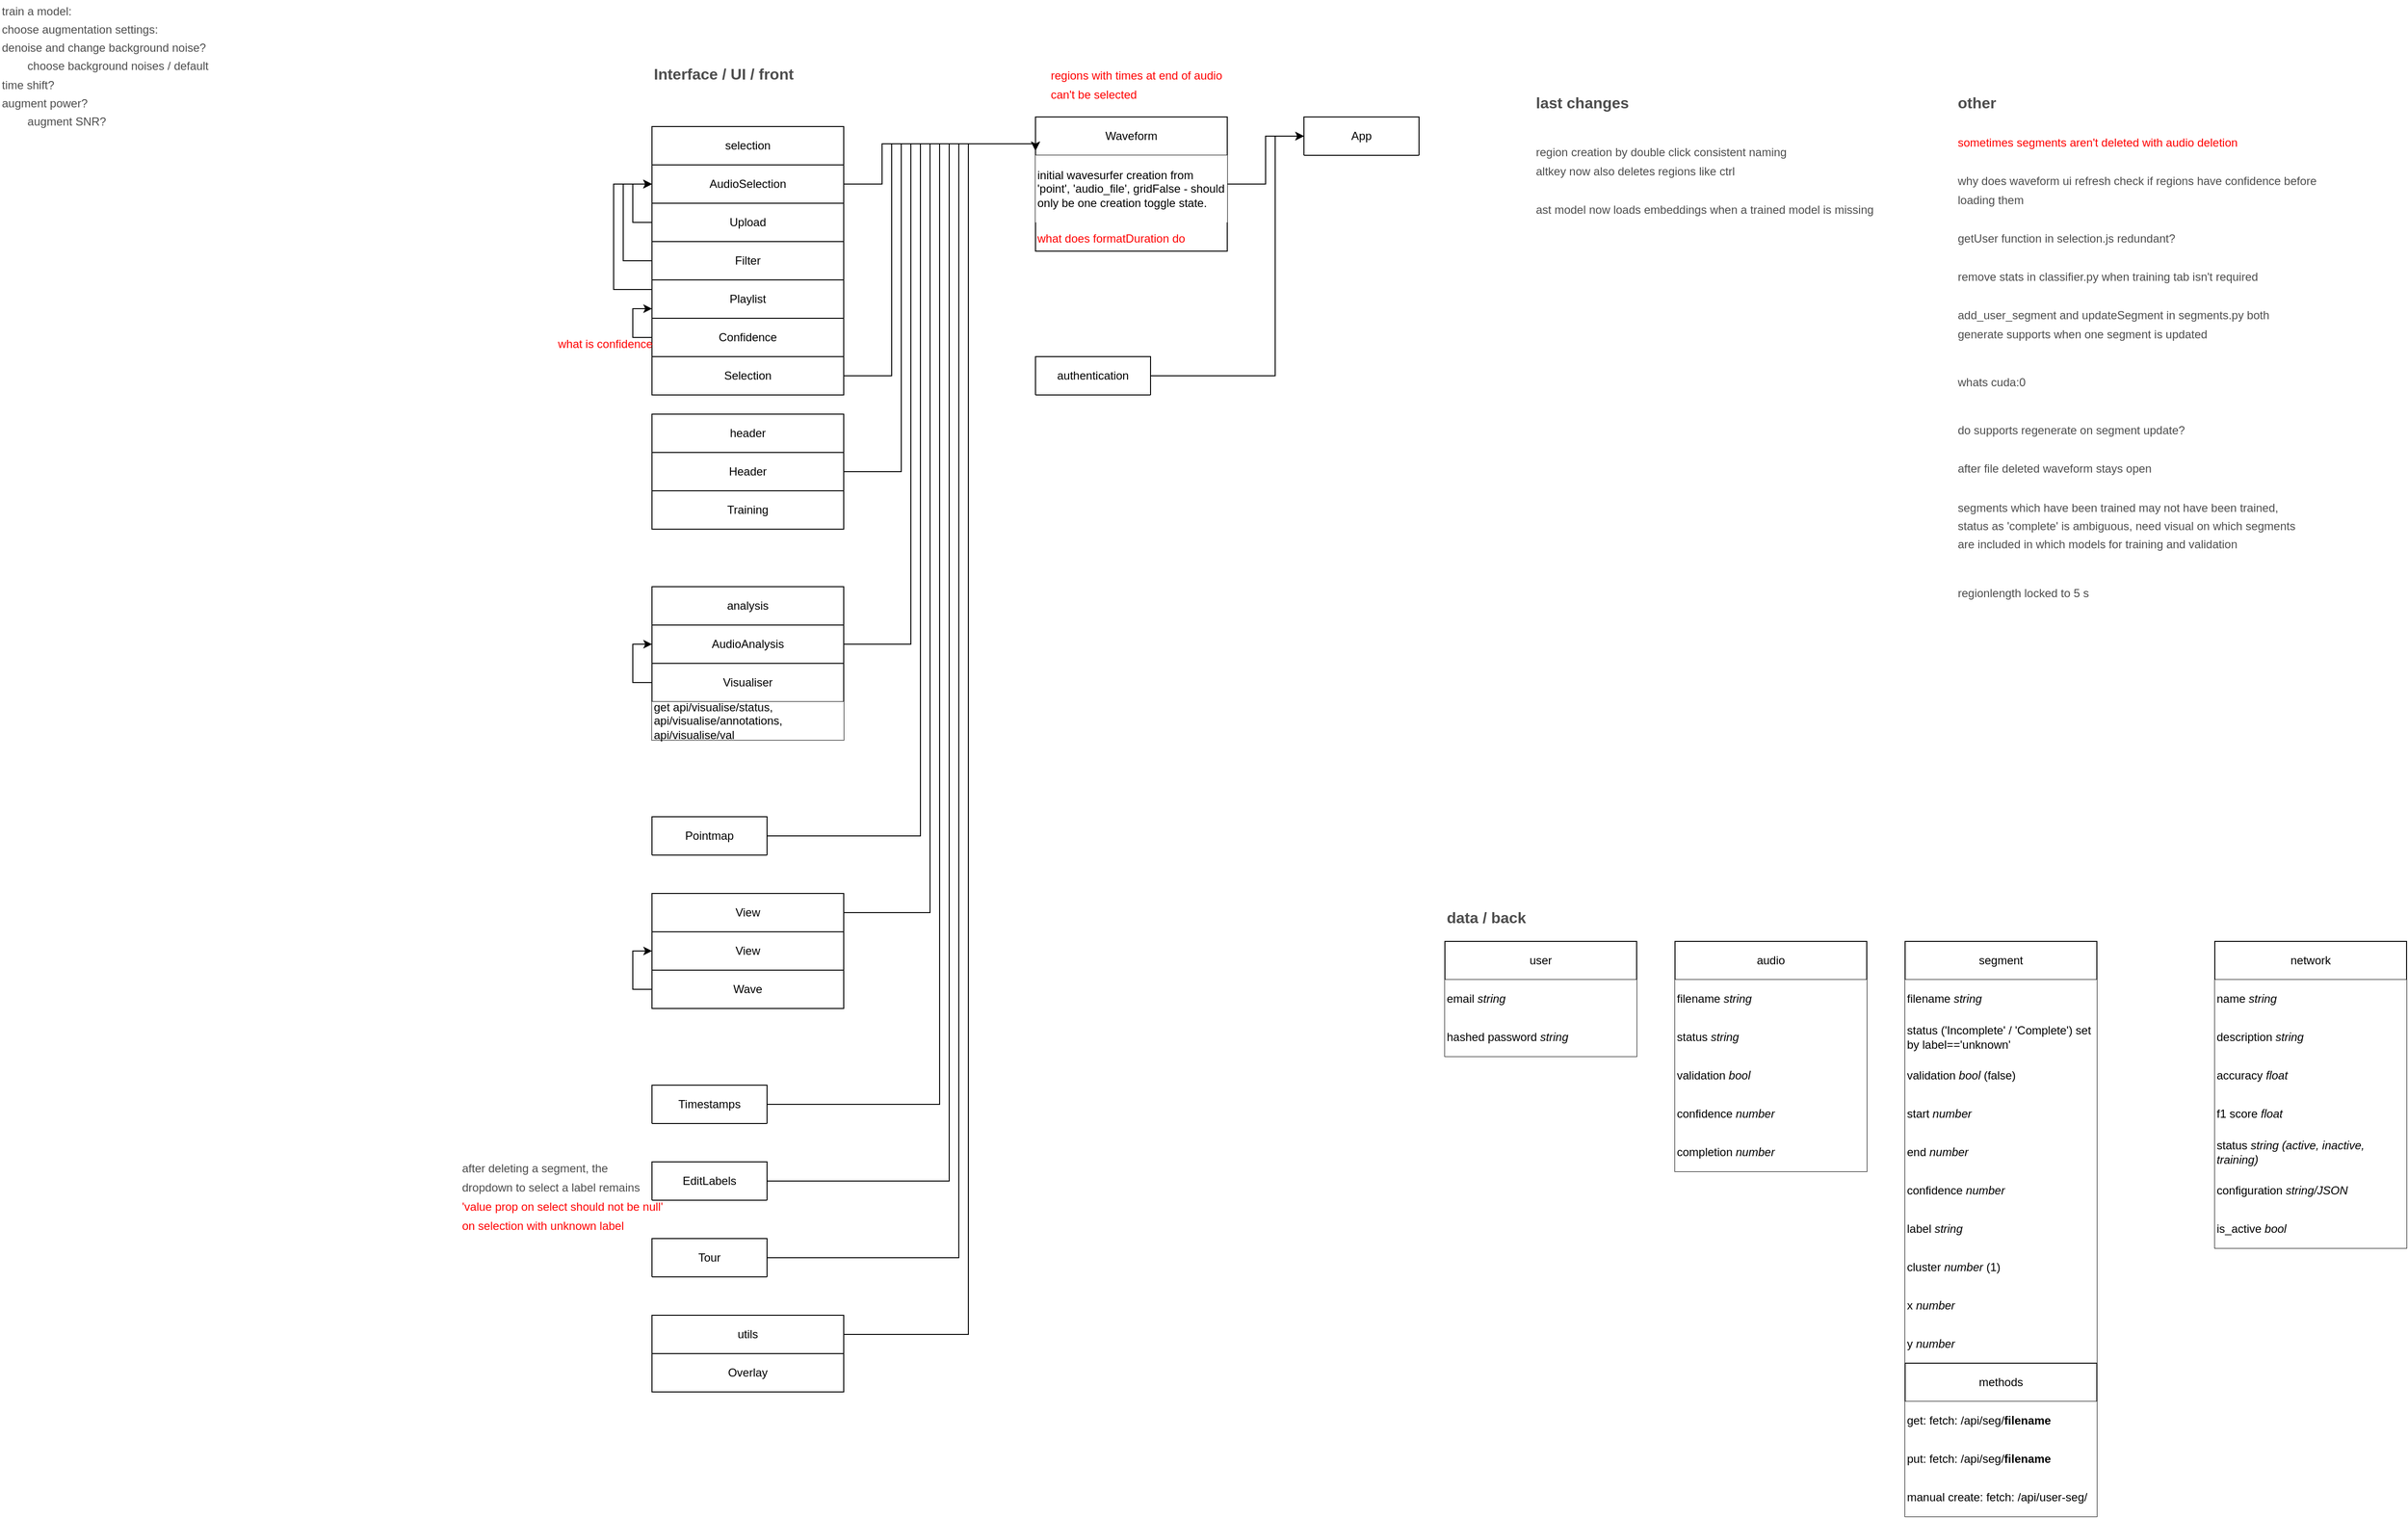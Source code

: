 <mxfile version="21.7.1" type="github">
  <diagram name="Page-1" id="h0mL1t7hVGqQzZSweprh">
    <mxGraphModel dx="1912" dy="1076" grid="1" gridSize="10" guides="1" tooltips="1" connect="1" arrows="1" fold="1" page="1" pageScale="1" pageWidth="827" pageHeight="1169" math="0" shadow="0">
      <root>
        <mxCell id="0" />
        <mxCell id="1" parent="0" />
        <mxCell id="xPHiqMeXsOjvFi-vwVRh-1" value="segment" style="swimlane;fontStyle=0;childLayout=stackLayout;horizontal=1;startSize=40;horizontalStack=0;resizeParent=1;resizeParentMax=0;resizeLast=0;collapsible=1;marginBottom=0;whiteSpace=wrap;html=1;rounded=0;" vertex="1" parent="1">
          <mxGeometry x="2037" y="990" width="200" height="600" as="geometry">
            <mxRectangle x="240" y="320" width="120" height="40" as="alternateBounds" />
          </mxGeometry>
        </mxCell>
        <mxCell id="xPHiqMeXsOjvFi-vwVRh-2" value="filename &lt;i&gt;string&lt;/i&gt;" style="text;html=1;strokeColor=none;fillColor=white;align=left;verticalAlign=middle;whiteSpace=wrap;rounded=0;" vertex="1" parent="xPHiqMeXsOjvFi-vwVRh-1">
          <mxGeometry y="40" width="200" height="40" as="geometry" />
        </mxCell>
        <mxCell id="xPHiqMeXsOjvFi-vwVRh-5" value="status (&#39;Incomplete&#39; / &#39;Complete&#39;) set by label==&#39;unknown&#39;" style="text;html=1;strokeColor=none;fillColor=white;align=left;verticalAlign=middle;whiteSpace=wrap;rounded=0;" vertex="1" parent="xPHiqMeXsOjvFi-vwVRh-1">
          <mxGeometry y="80" width="200" height="40" as="geometry" />
        </mxCell>
        <mxCell id="xPHiqMeXsOjvFi-vwVRh-6" value="validation &lt;i&gt;bool&lt;/i&gt; (false)" style="text;html=1;strokeColor=none;fillColor=white;align=left;verticalAlign=middle;whiteSpace=wrap;rounded=0;" vertex="1" parent="xPHiqMeXsOjvFi-vwVRh-1">
          <mxGeometry y="120" width="200" height="40" as="geometry" />
        </mxCell>
        <mxCell id="xPHiqMeXsOjvFi-vwVRh-7" value="start &lt;i&gt;number&lt;/i&gt;" style="text;html=1;strokeColor=none;fillColor=white;align=left;verticalAlign=middle;whiteSpace=wrap;rounded=0;" vertex="1" parent="xPHiqMeXsOjvFi-vwVRh-1">
          <mxGeometry y="160" width="200" height="40" as="geometry" />
        </mxCell>
        <mxCell id="xPHiqMeXsOjvFi-vwVRh-8" value="end &lt;i&gt;number&lt;/i&gt;" style="text;html=1;strokeColor=none;fillColor=white;align=left;verticalAlign=middle;whiteSpace=wrap;rounded=0;" vertex="1" parent="xPHiqMeXsOjvFi-vwVRh-1">
          <mxGeometry y="200" width="200" height="40" as="geometry" />
        </mxCell>
        <mxCell id="xPHiqMeXsOjvFi-vwVRh-9" value="confidence &lt;i&gt;number&lt;/i&gt;" style="text;html=1;strokeColor=none;fillColor=white;align=left;verticalAlign=middle;whiteSpace=wrap;rounded=0;" vertex="1" parent="xPHiqMeXsOjvFi-vwVRh-1">
          <mxGeometry y="240" width="200" height="40" as="geometry" />
        </mxCell>
        <mxCell id="xPHiqMeXsOjvFi-vwVRh-10" value="label &lt;i&gt;string&lt;/i&gt;&amp;nbsp;" style="text;html=1;strokeColor=none;fillColor=white;align=left;verticalAlign=middle;whiteSpace=wrap;rounded=0;" vertex="1" parent="xPHiqMeXsOjvFi-vwVRh-1">
          <mxGeometry y="280" width="200" height="40" as="geometry" />
        </mxCell>
        <mxCell id="xPHiqMeXsOjvFi-vwVRh-11" value="cluster &lt;i&gt;number&lt;/i&gt;&amp;nbsp;(1)" style="text;html=1;strokeColor=none;fillColor=white;align=left;verticalAlign=middle;whiteSpace=wrap;rounded=0;" vertex="1" parent="xPHiqMeXsOjvFi-vwVRh-1">
          <mxGeometry y="320" width="200" height="40" as="geometry" />
        </mxCell>
        <mxCell id="xPHiqMeXsOjvFi-vwVRh-12" value="x &lt;i&gt;number&lt;/i&gt;" style="text;html=1;strokeColor=none;fillColor=white;align=left;verticalAlign=middle;whiteSpace=wrap;rounded=0;" vertex="1" parent="xPHiqMeXsOjvFi-vwVRh-1">
          <mxGeometry y="360" width="200" height="40" as="geometry" />
        </mxCell>
        <mxCell id="xPHiqMeXsOjvFi-vwVRh-13" value="y&amp;nbsp;&lt;i&gt;number&lt;/i&gt;" style="text;html=1;strokeColor=none;fillColor=white;align=left;verticalAlign=middle;whiteSpace=wrap;rounded=0;" vertex="1" parent="xPHiqMeXsOjvFi-vwVRh-1">
          <mxGeometry y="400" width="200" height="40" as="geometry" />
        </mxCell>
        <mxCell id="xPHiqMeXsOjvFi-vwVRh-22" value="methods" style="swimlane;fontStyle=0;childLayout=stackLayout;horizontal=1;startSize=40;horizontalStack=0;resizeParent=1;resizeParentMax=0;resizeLast=0;collapsible=1;marginBottom=0;whiteSpace=wrap;html=1;rounded=0;" vertex="1" parent="xPHiqMeXsOjvFi-vwVRh-1">
          <mxGeometry y="440" width="200" height="160" as="geometry">
            <mxRectangle x="240" y="320" width="120" height="40" as="alternateBounds" />
          </mxGeometry>
        </mxCell>
        <mxCell id="xPHiqMeXsOjvFi-vwVRh-23" value="get: fetch: /api/seg/&lt;b&gt;filename&lt;/b&gt;" style="text;html=1;strokeColor=none;fillColor=white;align=left;verticalAlign=middle;whiteSpace=wrap;rounded=0;" vertex="1" parent="xPHiqMeXsOjvFi-vwVRh-22">
          <mxGeometry y="40" width="200" height="40" as="geometry" />
        </mxCell>
        <mxCell id="xPHiqMeXsOjvFi-vwVRh-59" value="put: fetch: /api/seg/&lt;b&gt;filename&lt;/b&gt;" style="text;html=1;strokeColor=none;fillColor=white;align=left;verticalAlign=middle;whiteSpace=wrap;rounded=0;" vertex="1" parent="xPHiqMeXsOjvFi-vwVRh-22">
          <mxGeometry y="80" width="200" height="40" as="geometry" />
        </mxCell>
        <mxCell id="xPHiqMeXsOjvFi-vwVRh-32" value="manual create:&amp;nbsp;fetch: /api/user-seg/" style="text;html=1;strokeColor=none;fillColor=white;align=left;verticalAlign=middle;whiteSpace=wrap;rounded=0;" vertex="1" parent="xPHiqMeXsOjvFi-vwVRh-22">
          <mxGeometry y="120" width="200" height="40" as="geometry" />
        </mxCell>
        <mxCell id="xPHiqMeXsOjvFi-vwVRh-3" value="user" style="swimlane;fontStyle=0;childLayout=stackLayout;horizontal=1;startSize=40;horizontalStack=0;resizeParent=1;resizeParentMax=0;resizeLast=0;collapsible=1;marginBottom=0;whiteSpace=wrap;html=1;rounded=0;" vertex="1" parent="1">
          <mxGeometry x="1557" y="990" width="200" height="120" as="geometry">
            <mxRectangle x="240" y="320" width="120" height="40" as="alternateBounds" />
          </mxGeometry>
        </mxCell>
        <mxCell id="xPHiqMeXsOjvFi-vwVRh-4" value="email &lt;i&gt;string&lt;/i&gt;" style="text;html=1;strokeColor=none;fillColor=white;align=left;verticalAlign=middle;whiteSpace=wrap;rounded=0;" vertex="1" parent="xPHiqMeXsOjvFi-vwVRh-3">
          <mxGeometry y="40" width="200" height="40" as="geometry" />
        </mxCell>
        <mxCell id="xPHiqMeXsOjvFi-vwVRh-14" value="hashed password &lt;i&gt;string&lt;/i&gt;" style="text;html=1;strokeColor=none;fillColor=white;align=left;verticalAlign=middle;whiteSpace=wrap;rounded=0;" vertex="1" parent="xPHiqMeXsOjvFi-vwVRh-3">
          <mxGeometry y="80" width="200" height="40" as="geometry" />
        </mxCell>
        <mxCell id="xPHiqMeXsOjvFi-vwVRh-15" value="audio" style="swimlane;fontStyle=0;childLayout=stackLayout;horizontal=1;startSize=40;horizontalStack=0;resizeParent=1;resizeParentMax=0;resizeLast=0;collapsible=1;marginBottom=0;whiteSpace=wrap;html=1;rounded=0;" vertex="1" parent="1">
          <mxGeometry x="1797" y="990" width="200" height="240" as="geometry">
            <mxRectangle x="240" y="320" width="120" height="40" as="alternateBounds" />
          </mxGeometry>
        </mxCell>
        <mxCell id="xPHiqMeXsOjvFi-vwVRh-16" value="filename &lt;i&gt;string&lt;/i&gt;" style="text;html=1;strokeColor=none;fillColor=white;align=left;verticalAlign=middle;whiteSpace=wrap;rounded=0;" vertex="1" parent="xPHiqMeXsOjvFi-vwVRh-15">
          <mxGeometry y="40" width="200" height="40" as="geometry" />
        </mxCell>
        <mxCell id="xPHiqMeXsOjvFi-vwVRh-17" value="status&amp;nbsp;&lt;i&gt;string&lt;/i&gt;" style="text;html=1;strokeColor=none;fillColor=white;align=left;verticalAlign=middle;whiteSpace=wrap;rounded=0;" vertex="1" parent="xPHiqMeXsOjvFi-vwVRh-15">
          <mxGeometry y="80" width="200" height="40" as="geometry" />
        </mxCell>
        <mxCell id="xPHiqMeXsOjvFi-vwVRh-18" value="validation&amp;nbsp;&lt;i&gt;bool&lt;/i&gt;" style="text;html=1;strokeColor=none;fillColor=white;align=left;verticalAlign=middle;whiteSpace=wrap;rounded=0;" vertex="1" parent="xPHiqMeXsOjvFi-vwVRh-15">
          <mxGeometry y="120" width="200" height="40" as="geometry" />
        </mxCell>
        <mxCell id="xPHiqMeXsOjvFi-vwVRh-19" value="confidence&amp;nbsp;&lt;i&gt;number&lt;/i&gt;" style="text;html=1;strokeColor=none;fillColor=white;align=left;verticalAlign=middle;whiteSpace=wrap;rounded=0;" vertex="1" parent="xPHiqMeXsOjvFi-vwVRh-15">
          <mxGeometry y="160" width="200" height="40" as="geometry" />
        </mxCell>
        <mxCell id="xPHiqMeXsOjvFi-vwVRh-20" value="completion &lt;i&gt;number&lt;/i&gt;" style="text;html=1;strokeColor=none;fillColor=white;align=left;verticalAlign=middle;whiteSpace=wrap;rounded=0;" vertex="1" parent="xPHiqMeXsOjvFi-vwVRh-15">
          <mxGeometry y="200" width="200" height="40" as="geometry" />
        </mxCell>
        <mxCell id="xPHiqMeXsOjvFi-vwVRh-26" value="last changes" style="text;html=1;strokeColor=none;fillColor=none;align=left;verticalAlign=middle;whiteSpace=wrap;rounded=0;fontSize=16;fontFamily=Helvetica;fontStyle=1;fontColor=#4D4D4D;" vertex="1" parent="1">
          <mxGeometry x="1650.0" y="100" width="200" height="30" as="geometry" />
        </mxCell>
        <mxCell id="xPHiqMeXsOjvFi-vwVRh-27" value="&lt;font style=&quot;font-size: 12px; font-weight: normal;&quot;&gt;region creation by double click consistent naming&lt;br&gt;altkey now also deletes regions like ctrl&lt;br&gt;&lt;/font&gt;" style="text;html=1;strokeColor=none;fillColor=none;align=left;verticalAlign=middle;whiteSpace=wrap;rounded=0;fontSize=16;fontFamily=Helvetica;fontStyle=1;fontColor=#4D4D4D;" vertex="1" parent="1">
          <mxGeometry x="1650" y="140" width="413" height="70" as="geometry" />
        </mxCell>
        <mxCell id="xPHiqMeXsOjvFi-vwVRh-29" value="other" style="text;html=1;strokeColor=none;fillColor=none;align=left;verticalAlign=middle;whiteSpace=wrap;rounded=0;fontSize=16;fontFamily=Helvetica;fontStyle=1;fontColor=#4D4D4D;" vertex="1" parent="1">
          <mxGeometry x="2090" y="100" width="200" height="30" as="geometry" />
        </mxCell>
        <mxCell id="xPHiqMeXsOjvFi-vwVRh-36" value="&lt;font style=&quot;font-size: 12px; font-weight: normal;&quot;&gt;why does waveform ui refresh check if regions have confidence before loading them&lt;/font&gt;" style="text;html=1;strokeColor=none;fillColor=none;align=left;verticalAlign=middle;whiteSpace=wrap;rounded=0;fontSize=16;fontFamily=Helvetica;fontStyle=1;fontColor=#4D4D4D;" vertex="1" parent="1">
          <mxGeometry x="2090" y="190" width="413" height="30" as="geometry" />
        </mxCell>
        <mxCell id="xPHiqMeXsOjvFi-vwVRh-50" value="&lt;font style=&quot;font-size: 12px; font-weight: normal;&quot;&gt;getUser function in selection.js redundant?&lt;/font&gt;" style="text;html=1;strokeColor=none;fillColor=none;align=left;verticalAlign=middle;whiteSpace=wrap;rounded=0;fontSize=16;fontFamily=Helvetica;fontStyle=1;fontColor=#4D4D4D;" vertex="1" parent="1">
          <mxGeometry x="2090" y="240" width="360" height="30" as="geometry" />
        </mxCell>
        <mxCell id="xPHiqMeXsOjvFi-vwVRh-51" value="&lt;span style=&quot;font-size: 12px; font-weight: 400;&quot;&gt;remove stats in classifier.py when training tab isn&#39;t required&lt;/span&gt;" style="text;html=1;strokeColor=none;fillColor=none;align=left;verticalAlign=middle;whiteSpace=wrap;rounded=0;fontSize=16;fontFamily=Helvetica;fontStyle=1;fontColor=#4D4D4D;" vertex="1" parent="1">
          <mxGeometry x="2090" y="280" width="360" height="30" as="geometry" />
        </mxCell>
        <mxCell id="xPHiqMeXsOjvFi-vwVRh-53" value="&lt;font style=&quot;font-size: 12px; font-weight: normal;&quot;&gt;do supports regenerate on segment update?&lt;/font&gt;" style="text;html=1;strokeColor=none;fillColor=none;align=left;verticalAlign=middle;whiteSpace=wrap;rounded=0;fontSize=16;fontFamily=Helvetica;fontStyle=1;fontColor=#4D4D4D;" vertex="1" parent="1">
          <mxGeometry x="2090" y="440" width="360" height="30" as="geometry" />
        </mxCell>
        <mxCell id="xPHiqMeXsOjvFi-vwVRh-54" value="&lt;font style=&quot;font-size: 12px; font-weight: normal;&quot;&gt;add_user_segment and updateSegment in segments.py both generate supports when one segment is updated&lt;/font&gt;" style="text;html=1;strokeColor=none;fillColor=none;align=left;verticalAlign=middle;whiteSpace=wrap;rounded=0;fontSize=16;fontFamily=Helvetica;fontStyle=1;fontColor=#4D4D4D;" vertex="1" parent="1">
          <mxGeometry x="2090" y="330" width="360" height="30" as="geometry" />
        </mxCell>
        <mxCell id="xPHiqMeXsOjvFi-vwVRh-55" value="&lt;font style=&quot;font-size: 12px; font-weight: normal;&quot;&gt;ast model now loads embeddings when a trained model is missing&lt;/font&gt;" style="text;html=1;strokeColor=none;fillColor=none;align=left;verticalAlign=middle;whiteSpace=wrap;rounded=0;fontSize=16;fontFamily=Helvetica;fontStyle=1;fontColor=#4D4D4D;" vertex="1" parent="1">
          <mxGeometry x="1650" y="210" width="360" height="30" as="geometry" />
        </mxCell>
        <mxCell id="xPHiqMeXsOjvFi-vwVRh-57" value="&lt;font style=&quot;font-size: 12px; font-weight: normal;&quot;&gt;segments which have been trained may not have been trained, status as &#39;complete&#39; is ambiguous, need visual on which segments are included in which models for training and validation&lt;/font&gt;" style="text;html=1;strokeColor=none;fillColor=none;align=left;verticalAlign=middle;whiteSpace=wrap;rounded=0;fontSize=16;fontFamily=Helvetica;fontStyle=1;fontColor=#4D4D4D;" vertex="1" parent="1">
          <mxGeometry x="2090" y="540" width="360" height="30" as="geometry" />
        </mxCell>
        <mxCell id="xPHiqMeXsOjvFi-vwVRh-60" value="Interface / UI / front" style="text;html=1;strokeColor=none;fillColor=none;align=left;verticalAlign=middle;whiteSpace=wrap;rounded=0;fontSize=16;fontFamily=Helvetica;fontStyle=1;fontColor=#4D4D4D;" vertex="1" parent="1">
          <mxGeometry x="730.0" y="70" width="200" height="30" as="geometry" />
        </mxCell>
        <mxCell id="xPHiqMeXsOjvFi-vwVRh-61" value="data / back" style="text;html=1;strokeColor=none;fillColor=none;align=left;verticalAlign=middle;whiteSpace=wrap;rounded=0;fontSize=16;fontFamily=Helvetica;fontStyle=1;fontColor=#4D4D4D;" vertex="1" parent="1">
          <mxGeometry x="1557.0" y="950" width="200" height="30" as="geometry" />
        </mxCell>
        <mxCell id="xPHiqMeXsOjvFi-vwVRh-128" style="edgeStyle=orthogonalEdgeStyle;rounded=0;orthogonalLoop=1;jettySize=auto;html=1;entryX=0;entryY=0.5;entryDx=0;entryDy=0;" edge="1" parent="1" source="xPHiqMeXsOjvFi-vwVRh-68" target="xPHiqMeXsOjvFi-vwVRh-126">
          <mxGeometry relative="1" as="geometry" />
        </mxCell>
        <mxCell id="xPHiqMeXsOjvFi-vwVRh-68" value="Waveform" style="swimlane;fontStyle=0;childLayout=stackLayout;horizontal=1;startSize=40;horizontalStack=0;resizeParent=1;resizeParentMax=0;resizeLast=0;collapsible=1;marginBottom=0;whiteSpace=wrap;html=1;rounded=0;" vertex="1" parent="1">
          <mxGeometry x="1130" y="130" width="200" height="140" as="geometry">
            <mxRectangle x="400" y="1110" width="120" height="40" as="alternateBounds" />
          </mxGeometry>
        </mxCell>
        <mxCell id="xPHiqMeXsOjvFi-vwVRh-69" value="initial wavesurfer creation from &#39;point&#39;, &#39;audio_file&#39;, gridFalse - should only be one creation toggle state." style="text;html=1;strokeColor=none;fillColor=white;align=left;verticalAlign=middle;whiteSpace=wrap;rounded=0;" vertex="1" parent="xPHiqMeXsOjvFi-vwVRh-68">
          <mxGeometry y="40" width="200" height="70" as="geometry" />
        </mxCell>
        <mxCell id="xPHiqMeXsOjvFi-vwVRh-151" value="&lt;font style=&quot;font-size: 12px; font-weight: normal;&quot;&gt;what does formatDuration do&lt;/font&gt;" style="text;html=1;strokeColor=none;fillColor=none;align=left;verticalAlign=middle;whiteSpace=wrap;rounded=0;fontSize=16;fontFamily=Helvetica;fontStyle=1;fontColor=#FF0000;" vertex="1" parent="xPHiqMeXsOjvFi-vwVRh-68">
          <mxGeometry y="110" width="200" height="30" as="geometry" />
        </mxCell>
        <mxCell id="xPHiqMeXsOjvFi-vwVRh-145" style="edgeStyle=orthogonalEdgeStyle;rounded=0;orthogonalLoop=1;jettySize=auto;html=1;entryX=0;entryY=0.25;entryDx=0;entryDy=0;" edge="1" parent="1" source="xPHiqMeXsOjvFi-vwVRh-78" target="xPHiqMeXsOjvFi-vwVRh-68">
          <mxGeometry relative="1" as="geometry">
            <mxPoint x="1010" y="460" as="targetPoint" />
            <Array as="points">
              <mxPoint x="1020" y="960" />
              <mxPoint x="1020" y="158" />
            </Array>
          </mxGeometry>
        </mxCell>
        <mxCell id="xPHiqMeXsOjvFi-vwVRh-78" value="View" style="swimlane;fontStyle=0;childLayout=stackLayout;horizontal=1;startSize=40;horizontalStack=0;resizeParent=1;resizeParentMax=0;resizeLast=0;collapsible=1;marginBottom=0;whiteSpace=wrap;html=1;rounded=0;" vertex="1" parent="1">
          <mxGeometry x="730" y="940" width="200" height="120" as="geometry">
            <mxRectangle y="1840" width="120" height="40" as="alternateBounds" />
          </mxGeometry>
        </mxCell>
        <mxCell id="xPHiqMeXsOjvFi-vwVRh-132" value="View" style="swimlane;fontStyle=0;childLayout=stackLayout;horizontal=1;startSize=40;horizontalStack=0;resizeParent=1;resizeParentMax=0;resizeLast=0;collapsible=1;marginBottom=0;whiteSpace=wrap;html=1;rounded=0;" vertex="1" collapsed="1" parent="xPHiqMeXsOjvFi-vwVRh-78">
          <mxGeometry y="40" width="200" height="40" as="geometry">
            <mxRectangle y="40" width="200" height="80" as="alternateBounds" />
          </mxGeometry>
        </mxCell>
        <mxCell id="xPHiqMeXsOjvFi-vwVRh-133" value="description" style="text;html=1;strokeColor=none;fillColor=white;align=left;verticalAlign=middle;whiteSpace=wrap;rounded=0;" vertex="1" parent="xPHiqMeXsOjvFi-vwVRh-132">
          <mxGeometry y="40" width="200" height="40" as="geometry" />
        </mxCell>
        <mxCell id="xPHiqMeXsOjvFi-vwVRh-134" style="edgeStyle=orthogonalEdgeStyle;rounded=0;orthogonalLoop=1;jettySize=auto;html=1;entryX=0;entryY=0.5;entryDx=0;entryDy=0;" edge="1" parent="xPHiqMeXsOjvFi-vwVRh-78" source="xPHiqMeXsOjvFi-vwVRh-130" target="xPHiqMeXsOjvFi-vwVRh-132">
          <mxGeometry relative="1" as="geometry">
            <Array as="points">
              <mxPoint x="-20" y="100" />
              <mxPoint x="-20" y="60" />
            </Array>
          </mxGeometry>
        </mxCell>
        <mxCell id="xPHiqMeXsOjvFi-vwVRh-130" value="Wave" style="swimlane;fontStyle=0;childLayout=stackLayout;horizontal=1;startSize=40;horizontalStack=0;resizeParent=1;resizeParentMax=0;resizeLast=0;collapsible=1;marginBottom=0;whiteSpace=wrap;html=1;rounded=0;" vertex="1" collapsed="1" parent="xPHiqMeXsOjvFi-vwVRh-78">
          <mxGeometry y="80" width="200" height="40" as="geometry">
            <mxRectangle y="80" width="200" height="80" as="alternateBounds" />
          </mxGeometry>
        </mxCell>
        <mxCell id="xPHiqMeXsOjvFi-vwVRh-131" value="description" style="text;html=1;strokeColor=none;fillColor=white;align=left;verticalAlign=middle;whiteSpace=wrap;rounded=0;" vertex="1" parent="xPHiqMeXsOjvFi-vwVRh-130">
          <mxGeometry y="40" width="200" height="40" as="geometry" />
        </mxCell>
        <mxCell id="xPHiqMeXsOjvFi-vwVRh-80" value="analysis" style="swimlane;fontStyle=0;childLayout=stackLayout;horizontal=1;startSize=40;horizontalStack=0;resizeParent=1;resizeParentMax=0;resizeLast=0;collapsible=1;marginBottom=0;whiteSpace=wrap;html=1;rounded=0;" vertex="1" parent="1">
          <mxGeometry x="730" y="620" width="200" height="160" as="geometry">
            <mxRectangle y="1520" width="120" height="40" as="alternateBounds" />
          </mxGeometry>
        </mxCell>
        <mxCell id="xPHiqMeXsOjvFi-vwVRh-83" value="AudioAnalysis" style="swimlane;fontStyle=0;childLayout=stackLayout;horizontal=1;startSize=40;horizontalStack=0;resizeParent=1;resizeParentMax=0;resizeLast=0;collapsible=1;marginBottom=0;whiteSpace=wrap;html=1;rounded=0;" vertex="1" collapsed="1" parent="xPHiqMeXsOjvFi-vwVRh-80">
          <mxGeometry y="40" width="200" height="40" as="geometry">
            <mxRectangle y="40" width="200" height="80" as="alternateBounds" />
          </mxGeometry>
        </mxCell>
        <mxCell id="xPHiqMeXsOjvFi-vwVRh-84" value="redundant" style="text;html=1;strokeColor=none;fillColor=white;align=left;verticalAlign=middle;whiteSpace=wrap;rounded=0;" vertex="1" parent="xPHiqMeXsOjvFi-vwVRh-83">
          <mxGeometry y="40" width="200" height="40" as="geometry" />
        </mxCell>
        <mxCell id="xPHiqMeXsOjvFi-vwVRh-140" style="edgeStyle=orthogonalEdgeStyle;rounded=0;orthogonalLoop=1;jettySize=auto;html=1;entryX=0;entryY=0.5;entryDx=0;entryDy=0;" edge="1" parent="xPHiqMeXsOjvFi-vwVRh-80" source="xPHiqMeXsOjvFi-vwVRh-85" target="xPHiqMeXsOjvFi-vwVRh-83">
          <mxGeometry relative="1" as="geometry">
            <Array as="points">
              <mxPoint x="-20" y="100" />
              <mxPoint x="-20" y="60" />
            </Array>
          </mxGeometry>
        </mxCell>
        <mxCell id="xPHiqMeXsOjvFi-vwVRh-85" value="Visualiser" style="swimlane;fontStyle=0;childLayout=stackLayout;horizontal=1;startSize=40;horizontalStack=0;resizeParent=1;resizeParentMax=0;resizeLast=0;collapsible=1;marginBottom=0;whiteSpace=wrap;html=1;rounded=0;" vertex="1" parent="xPHiqMeXsOjvFi-vwVRh-80">
          <mxGeometry y="80" width="200" height="80" as="geometry">
            <mxRectangle y="80" width="200" height="40" as="alternateBounds" />
          </mxGeometry>
        </mxCell>
        <mxCell id="xPHiqMeXsOjvFi-vwVRh-86" value="get api/visualise/status, api/visualise/annotations, api/visualise/val" style="text;html=1;strokeColor=none;fillColor=white;align=left;verticalAlign=middle;whiteSpace=wrap;rounded=0;" vertex="1" parent="xPHiqMeXsOjvFi-vwVRh-85">
          <mxGeometry y="40" width="200" height="40" as="geometry" />
        </mxCell>
        <mxCell id="xPHiqMeXsOjvFi-vwVRh-87" value="authentication" style="swimlane;fontStyle=0;childLayout=stackLayout;horizontal=1;startSize=40;horizontalStack=0;resizeParent=1;resizeParentMax=0;resizeLast=0;collapsible=1;marginBottom=0;whiteSpace=wrap;html=1;rounded=0;" vertex="1" collapsed="1" parent="1">
          <mxGeometry x="1130" y="380" width="120" height="40" as="geometry">
            <mxRectangle x="280" y="1200" width="200" height="80" as="alternateBounds" />
          </mxGeometry>
        </mxCell>
        <mxCell id="xPHiqMeXsOjvFi-vwVRh-88" value="Register" style="text;html=1;strokeColor=none;fillColor=white;align=left;verticalAlign=middle;whiteSpace=wrap;rounded=0;" vertex="1" parent="xPHiqMeXsOjvFi-vwVRh-87">
          <mxGeometry y="40" width="200" height="40" as="geometry" />
        </mxCell>
        <mxCell id="xPHiqMeXsOjvFi-vwVRh-89" value="header" style="swimlane;fontStyle=0;childLayout=stackLayout;horizontal=1;startSize=40;horizontalStack=0;resizeParent=1;resizeParentMax=0;resizeLast=0;collapsible=1;marginBottom=0;whiteSpace=wrap;html=1;rounded=0;" vertex="1" parent="1">
          <mxGeometry x="730" y="440" width="200" height="120" as="geometry">
            <mxRectangle y="1400" width="120" height="40" as="alternateBounds" />
          </mxGeometry>
        </mxCell>
        <mxCell id="xPHiqMeXsOjvFi-vwVRh-104" value="Header" style="swimlane;fontStyle=0;childLayout=stackLayout;horizontal=1;startSize=40;horizontalStack=0;resizeParent=1;resizeParentMax=0;resizeLast=0;collapsible=1;marginBottom=0;whiteSpace=wrap;html=1;rounded=0;" vertex="1" collapsed="1" parent="xPHiqMeXsOjvFi-vwVRh-89">
          <mxGeometry y="40" width="200" height="40" as="geometry">
            <mxRectangle y="40" width="200" height="80" as="alternateBounds" />
          </mxGeometry>
        </mxCell>
        <mxCell id="xPHiqMeXsOjvFi-vwVRh-105" value="description" style="text;html=1;strokeColor=none;fillColor=white;align=left;verticalAlign=middle;whiteSpace=wrap;rounded=0;" vertex="1" parent="xPHiqMeXsOjvFi-vwVRh-104">
          <mxGeometry y="40" width="200" height="40" as="geometry" />
        </mxCell>
        <mxCell id="xPHiqMeXsOjvFi-vwVRh-155" value="Training" style="swimlane;fontStyle=0;childLayout=stackLayout;horizontal=1;startSize=40;horizontalStack=0;resizeParent=1;resizeParentMax=0;resizeLast=0;collapsible=1;marginBottom=0;whiteSpace=wrap;html=1;rounded=0;" vertex="1" collapsed="1" parent="xPHiqMeXsOjvFi-vwVRh-89">
          <mxGeometry y="80" width="200" height="40" as="geometry">
            <mxRectangle y="80" width="200" height="80" as="alternateBounds" />
          </mxGeometry>
        </mxCell>
        <mxCell id="xPHiqMeXsOjvFi-vwVRh-156" value="description" style="text;html=1;strokeColor=none;fillColor=white;align=left;verticalAlign=middle;whiteSpace=wrap;rounded=0;" vertex="1" parent="xPHiqMeXsOjvFi-vwVRh-155">
          <mxGeometry y="40" width="200" height="40" as="geometry" />
        </mxCell>
        <mxCell id="xPHiqMeXsOjvFi-vwVRh-91" value="selection" style="swimlane;fontStyle=0;childLayout=stackLayout;horizontal=1;startSize=40;horizontalStack=0;resizeParent=1;resizeParentMax=0;resizeLast=0;collapsible=1;marginBottom=0;whiteSpace=wrap;html=1;rounded=0;" vertex="1" parent="1">
          <mxGeometry x="730" y="140" width="200" height="280" as="geometry">
            <mxRectangle y="1120" width="120" height="40" as="alternateBounds" />
          </mxGeometry>
        </mxCell>
        <mxCell id="xPHiqMeXsOjvFi-vwVRh-66" value="AudioSelection" style="swimlane;fontStyle=0;childLayout=stackLayout;horizontal=1;startSize=40;horizontalStack=0;resizeParent=1;resizeParentMax=0;resizeLast=0;collapsible=1;marginBottom=0;whiteSpace=wrap;html=1;rounded=0;" vertex="1" collapsed="1" parent="xPHiqMeXsOjvFi-vwVRh-91">
          <mxGeometry y="40" width="200" height="40" as="geometry">
            <mxRectangle y="40" width="200" height="80" as="alternateBounds" />
          </mxGeometry>
        </mxCell>
        <mxCell id="xPHiqMeXsOjvFi-vwVRh-67" value="description" style="text;html=1;strokeColor=none;fillColor=white;align=left;verticalAlign=middle;whiteSpace=wrap;rounded=0;" vertex="1" parent="xPHiqMeXsOjvFi-vwVRh-66">
          <mxGeometry y="40" width="200" height="40" as="geometry" />
        </mxCell>
        <mxCell id="xPHiqMeXsOjvFi-vwVRh-98" style="edgeStyle=orthogonalEdgeStyle;rounded=0;orthogonalLoop=1;jettySize=auto;html=1;entryX=0;entryY=0.5;entryDx=0;entryDy=0;" edge="1" parent="xPHiqMeXsOjvFi-vwVRh-91" source="xPHiqMeXsOjvFi-vwVRh-64" target="xPHiqMeXsOjvFi-vwVRh-66">
          <mxGeometry relative="1" as="geometry">
            <Array as="points">
              <mxPoint x="-40" y="170" />
              <mxPoint x="-40" y="60" />
            </Array>
          </mxGeometry>
        </mxCell>
        <mxCell id="xPHiqMeXsOjvFi-vwVRh-102" style="edgeStyle=orthogonalEdgeStyle;rounded=0;orthogonalLoop=1;jettySize=auto;html=1;entryX=0;entryY=0.5;entryDx=0;entryDy=0;" edge="1" parent="xPHiqMeXsOjvFi-vwVRh-91" source="xPHiqMeXsOjvFi-vwVRh-70" target="xPHiqMeXsOjvFi-vwVRh-66">
          <mxGeometry relative="1" as="geometry">
            <Array as="points">
              <mxPoint x="-20" y="100" />
              <mxPoint x="-20" y="60" />
            </Array>
          </mxGeometry>
        </mxCell>
        <mxCell id="xPHiqMeXsOjvFi-vwVRh-70" value="Upload" style="swimlane;fontStyle=0;childLayout=stackLayout;horizontal=1;startSize=40;horizontalStack=0;resizeParent=1;resizeParentMax=0;resizeLast=0;collapsible=1;marginBottom=0;whiteSpace=wrap;html=1;rounded=0;" vertex="1" collapsed="1" parent="xPHiqMeXsOjvFi-vwVRh-91">
          <mxGeometry y="80" width="200" height="40" as="geometry">
            <mxRectangle y="80" width="200" height="80" as="alternateBounds" />
          </mxGeometry>
        </mxCell>
        <mxCell id="xPHiqMeXsOjvFi-vwVRh-71" value="description" style="text;html=1;strokeColor=none;fillColor=white;align=left;verticalAlign=middle;whiteSpace=wrap;rounded=0;" vertex="1" parent="xPHiqMeXsOjvFi-vwVRh-70">
          <mxGeometry y="40" width="200" height="40" as="geometry" />
        </mxCell>
        <mxCell id="xPHiqMeXsOjvFi-vwVRh-99" style="edgeStyle=orthogonalEdgeStyle;rounded=0;orthogonalLoop=1;jettySize=auto;html=1;entryX=0;entryY=0.5;entryDx=0;entryDy=0;" edge="1" parent="xPHiqMeXsOjvFi-vwVRh-91" source="xPHiqMeXsOjvFi-vwVRh-72" target="xPHiqMeXsOjvFi-vwVRh-66">
          <mxGeometry relative="1" as="geometry">
            <Array as="points">
              <mxPoint x="-30" y="140" />
              <mxPoint x="-30" y="60" />
            </Array>
          </mxGeometry>
        </mxCell>
        <mxCell id="xPHiqMeXsOjvFi-vwVRh-72" value="Filter" style="swimlane;fontStyle=0;childLayout=stackLayout;horizontal=1;startSize=40;horizontalStack=0;resizeParent=1;resizeParentMax=0;resizeLast=0;collapsible=1;marginBottom=0;whiteSpace=wrap;html=1;rounded=0;" vertex="1" collapsed="1" parent="xPHiqMeXsOjvFi-vwVRh-91">
          <mxGeometry y="120" width="200" height="40" as="geometry">
            <mxRectangle y="120" width="200" height="80" as="alternateBounds" />
          </mxGeometry>
        </mxCell>
        <mxCell id="xPHiqMeXsOjvFi-vwVRh-73" value="description" style="text;html=1;strokeColor=none;fillColor=white;align=left;verticalAlign=middle;whiteSpace=wrap;rounded=0;" vertex="1" parent="xPHiqMeXsOjvFi-vwVRh-72">
          <mxGeometry y="40" width="200" height="40" as="geometry" />
        </mxCell>
        <mxCell id="xPHiqMeXsOjvFi-vwVRh-64" value="Playlist" style="swimlane;fontStyle=0;childLayout=stackLayout;horizontal=1;startSize=40;horizontalStack=0;resizeParent=1;resizeParentMax=0;resizeLast=0;collapsible=1;marginBottom=0;whiteSpace=wrap;html=1;rounded=0;" vertex="1" collapsed="1" parent="xPHiqMeXsOjvFi-vwVRh-91">
          <mxGeometry y="160" width="200" height="40" as="geometry">
            <mxRectangle y="160" width="200" height="80" as="alternateBounds" />
          </mxGeometry>
        </mxCell>
        <mxCell id="xPHiqMeXsOjvFi-vwVRh-65" value="description" style="text;html=1;strokeColor=none;fillColor=white;align=left;verticalAlign=middle;whiteSpace=wrap;rounded=0;" vertex="1" parent="xPHiqMeXsOjvFi-vwVRh-64">
          <mxGeometry y="40" width="200" height="40" as="geometry" />
        </mxCell>
        <mxCell id="xPHiqMeXsOjvFi-vwVRh-100" style="edgeStyle=orthogonalEdgeStyle;rounded=0;orthogonalLoop=1;jettySize=auto;html=1;" edge="1" parent="xPHiqMeXsOjvFi-vwVRh-91" source="xPHiqMeXsOjvFi-vwVRh-62">
          <mxGeometry relative="1" as="geometry">
            <mxPoint y="190" as="targetPoint" />
            <Array as="points">
              <mxPoint x="-20" y="220" />
              <mxPoint x="-20" y="190" />
              <mxPoint y="190" />
            </Array>
          </mxGeometry>
        </mxCell>
        <mxCell id="xPHiqMeXsOjvFi-vwVRh-62" value="Confidence" style="swimlane;fontStyle=0;childLayout=stackLayout;horizontal=1;startSize=40;horizontalStack=0;resizeParent=1;resizeParentMax=0;resizeLast=0;collapsible=1;marginBottom=0;whiteSpace=wrap;html=1;rounded=0;" vertex="1" collapsed="1" parent="xPHiqMeXsOjvFi-vwVRh-91">
          <mxGeometry y="200" width="200" height="40" as="geometry">
            <mxRectangle y="200" width="200" height="80" as="alternateBounds" />
          </mxGeometry>
        </mxCell>
        <mxCell id="xPHiqMeXsOjvFi-vwVRh-63" value="two rings for communicating file data: confidence, completion - labels?" style="text;html=1;strokeColor=none;fillColor=white;align=left;verticalAlign=middle;whiteSpace=wrap;rounded=0;" vertex="1" parent="xPHiqMeXsOjvFi-vwVRh-62">
          <mxGeometry y="40" width="200" height="40" as="geometry" />
        </mxCell>
        <mxCell id="xPHiqMeXsOjvFi-vwVRh-143" value="Selection" style="swimlane;fontStyle=0;childLayout=stackLayout;horizontal=1;startSize=40;horizontalStack=0;resizeParent=1;resizeParentMax=0;resizeLast=0;collapsible=1;marginBottom=0;whiteSpace=wrap;html=1;rounded=0;" vertex="1" collapsed="1" parent="xPHiqMeXsOjvFi-vwVRh-91">
          <mxGeometry y="240" width="200" height="40" as="geometry">
            <mxRectangle y="240" width="200" height="80" as="alternateBounds" />
          </mxGeometry>
        </mxCell>
        <mxCell id="xPHiqMeXsOjvFi-vwVRh-144" value="description" style="text;html=1;strokeColor=none;fillColor=white;align=left;verticalAlign=middle;whiteSpace=wrap;rounded=0;" vertex="1" parent="xPHiqMeXsOjvFi-vwVRh-143">
          <mxGeometry y="40" width="200" height="40" as="geometry" />
        </mxCell>
        <mxCell id="xPHiqMeXsOjvFi-vwVRh-103" style="edgeStyle=orthogonalEdgeStyle;rounded=0;orthogonalLoop=1;jettySize=auto;html=1;entryX=0;entryY=0.25;entryDx=0;entryDy=0;" edge="1" parent="1" source="xPHiqMeXsOjvFi-vwVRh-66" target="xPHiqMeXsOjvFi-vwVRh-68">
          <mxGeometry relative="1" as="geometry">
            <Array as="points">
              <mxPoint x="970" y="200" />
              <mxPoint x="970" y="158" />
            </Array>
          </mxGeometry>
        </mxCell>
        <mxCell id="xPHiqMeXsOjvFi-vwVRh-106" style="edgeStyle=orthogonalEdgeStyle;rounded=0;orthogonalLoop=1;jettySize=auto;html=1;entryX=0;entryY=0.25;entryDx=0;entryDy=0;exitX=1;exitY=0.5;exitDx=0;exitDy=0;" edge="1" parent="1" source="xPHiqMeXsOjvFi-vwVRh-104" target="xPHiqMeXsOjvFi-vwVRh-68">
          <mxGeometry relative="1" as="geometry">
            <mxPoint x="1090" y="200" as="targetPoint" />
            <Array as="points">
              <mxPoint x="990" y="500" />
              <mxPoint x="990" y="158" />
              <mxPoint x="1130" y="158" />
            </Array>
          </mxGeometry>
        </mxCell>
        <mxCell id="xPHiqMeXsOjvFi-vwVRh-107" style="edgeStyle=orthogonalEdgeStyle;rounded=0;orthogonalLoop=1;jettySize=auto;html=1;entryX=0;entryY=0.25;entryDx=0;entryDy=0;" edge="1" parent="1" source="xPHiqMeXsOjvFi-vwVRh-83" target="xPHiqMeXsOjvFi-vwVRh-68">
          <mxGeometry relative="1" as="geometry">
            <Array as="points">
              <mxPoint x="1000" y="680" />
              <mxPoint x="1000" y="158" />
              <mxPoint x="1130" y="158" />
            </Array>
          </mxGeometry>
        </mxCell>
        <mxCell id="xPHiqMeXsOjvFi-vwVRh-110" style="edgeStyle=orthogonalEdgeStyle;rounded=0;orthogonalLoop=1;jettySize=auto;html=1;entryX=0;entryY=0.25;entryDx=0;entryDy=0;" edge="1" parent="1" source="xPHiqMeXsOjvFi-vwVRh-108" target="xPHiqMeXsOjvFi-vwVRh-68">
          <mxGeometry relative="1" as="geometry">
            <mxPoint x="1010" y="160" as="targetPoint" />
            <Array as="points">
              <mxPoint x="1010" y="880" />
              <mxPoint x="1010" y="158" />
              <mxPoint x="1130" y="158" />
            </Array>
          </mxGeometry>
        </mxCell>
        <mxCell id="xPHiqMeXsOjvFi-vwVRh-108" value="Pointmap" style="swimlane;fontStyle=0;childLayout=stackLayout;horizontal=1;startSize=40;horizontalStack=0;resizeParent=1;resizeParentMax=0;resizeLast=0;collapsible=1;marginBottom=0;whiteSpace=wrap;html=1;rounded=0;" vertex="1" collapsed="1" parent="1">
          <mxGeometry x="730" y="860" width="120" height="40" as="geometry">
            <mxRectangle y="1760" width="200" height="80" as="alternateBounds" />
          </mxGeometry>
        </mxCell>
        <mxCell id="xPHiqMeXsOjvFi-vwVRh-109" value="description" style="text;html=1;strokeColor=none;fillColor=white;align=left;verticalAlign=middle;whiteSpace=wrap;rounded=0;" vertex="1" parent="xPHiqMeXsOjvFi-vwVRh-108">
          <mxGeometry y="40" width="200" height="40" as="geometry" />
        </mxCell>
        <mxCell id="xPHiqMeXsOjvFi-vwVRh-114" style="edgeStyle=orthogonalEdgeStyle;rounded=0;orthogonalLoop=1;jettySize=auto;html=1;entryX=0;entryY=0.25;entryDx=0;entryDy=0;" edge="1" parent="1" source="xPHiqMeXsOjvFi-vwVRh-112" target="xPHiqMeXsOjvFi-vwVRh-68">
          <mxGeometry relative="1" as="geometry">
            <mxPoint x="1010" y="160" as="targetPoint" />
            <Array as="points">
              <mxPoint x="1030" y="1160" />
              <mxPoint x="1030" y="158" />
              <mxPoint x="1130" y="158" />
            </Array>
          </mxGeometry>
        </mxCell>
        <mxCell id="xPHiqMeXsOjvFi-vwVRh-112" value="Timestamps" style="swimlane;fontStyle=0;childLayout=stackLayout;horizontal=1;startSize=40;horizontalStack=0;resizeParent=1;resizeParentMax=0;resizeLast=0;collapsible=1;marginBottom=0;whiteSpace=wrap;html=1;rounded=0;" vertex="1" collapsed="1" parent="1">
          <mxGeometry x="730" y="1140" width="120" height="40" as="geometry">
            <mxRectangle y="1920" width="200" height="80" as="alternateBounds" />
          </mxGeometry>
        </mxCell>
        <mxCell id="xPHiqMeXsOjvFi-vwVRh-113" value="description" style="text;html=1;strokeColor=none;fillColor=white;align=left;verticalAlign=middle;whiteSpace=wrap;rounded=0;" vertex="1" parent="xPHiqMeXsOjvFi-vwVRh-112">
          <mxGeometry y="40" width="200" height="40" as="geometry" />
        </mxCell>
        <mxCell id="xPHiqMeXsOjvFi-vwVRh-146" style="edgeStyle=orthogonalEdgeStyle;rounded=0;orthogonalLoop=1;jettySize=auto;html=1;entryX=0;entryY=0.25;entryDx=0;entryDy=0;" edge="1" parent="1" source="xPHiqMeXsOjvFi-vwVRh-115" target="xPHiqMeXsOjvFi-vwVRh-68">
          <mxGeometry relative="1" as="geometry">
            <mxPoint x="1000" y="1160" as="targetPoint" />
            <Array as="points">
              <mxPoint x="1060" y="1400" />
              <mxPoint x="1060" y="158" />
            </Array>
          </mxGeometry>
        </mxCell>
        <mxCell id="xPHiqMeXsOjvFi-vwVRh-115" value="utils" style="swimlane;fontStyle=0;childLayout=stackLayout;horizontal=1;startSize=40;horizontalStack=0;resizeParent=1;resizeParentMax=0;resizeLast=0;collapsible=1;marginBottom=0;whiteSpace=wrap;html=1;rounded=0;" vertex="1" parent="1">
          <mxGeometry x="730" y="1380" width="200" height="80" as="geometry">
            <mxRectangle x="240" y="320" width="120" height="40" as="alternateBounds" />
          </mxGeometry>
        </mxCell>
        <mxCell id="xPHiqMeXsOjvFi-vwVRh-117" value="Overlay" style="swimlane;fontStyle=0;childLayout=stackLayout;horizontal=1;startSize=40;horizontalStack=0;resizeParent=1;resizeParentMax=0;resizeLast=0;collapsible=1;marginBottom=0;whiteSpace=wrap;html=1;rounded=0;" vertex="1" collapsed="1" parent="xPHiqMeXsOjvFi-vwVRh-115">
          <mxGeometry y="40" width="200" height="40" as="geometry">
            <mxRectangle y="40" width="200" height="80" as="alternateBounds" />
          </mxGeometry>
        </mxCell>
        <mxCell id="xPHiqMeXsOjvFi-vwVRh-118" value="description" style="text;html=1;strokeColor=none;fillColor=white;align=left;verticalAlign=middle;whiteSpace=wrap;rounded=0;" vertex="1" parent="xPHiqMeXsOjvFi-vwVRh-117">
          <mxGeometry y="40" width="200" height="40" as="geometry" />
        </mxCell>
        <mxCell id="xPHiqMeXsOjvFi-vwVRh-122" style="edgeStyle=orthogonalEdgeStyle;rounded=0;orthogonalLoop=1;jettySize=auto;html=1;exitX=1;exitY=0.5;exitDx=0;exitDy=0;entryX=0;entryY=0.25;entryDx=0;entryDy=0;" edge="1" parent="1" source="xPHiqMeXsOjvFi-vwVRh-120" target="xPHiqMeXsOjvFi-vwVRh-68">
          <mxGeometry relative="1" as="geometry">
            <mxPoint x="1010" y="160" as="targetPoint" />
            <Array as="points">
              <mxPoint x="1040" y="1240" />
              <mxPoint x="1040" y="158" />
              <mxPoint x="1130" y="158" />
            </Array>
          </mxGeometry>
        </mxCell>
        <mxCell id="xPHiqMeXsOjvFi-vwVRh-120" value="EditLabels" style="swimlane;fontStyle=0;childLayout=stackLayout;horizontal=1;startSize=40;horizontalStack=0;resizeParent=1;resizeParentMax=0;resizeLast=0;collapsible=1;marginBottom=0;whiteSpace=wrap;html=1;rounded=0;" vertex="1" collapsed="1" parent="1">
          <mxGeometry x="730" y="1220" width="120" height="40" as="geometry">
            <mxRectangle y="2200" width="200" height="80" as="alternateBounds" />
          </mxGeometry>
        </mxCell>
        <mxCell id="xPHiqMeXsOjvFi-vwVRh-121" value="description" style="text;html=1;strokeColor=none;fillColor=white;align=left;verticalAlign=middle;whiteSpace=wrap;rounded=0;" vertex="1" parent="xPHiqMeXsOjvFi-vwVRh-120">
          <mxGeometry y="40" width="200" height="40" as="geometry" />
        </mxCell>
        <mxCell id="xPHiqMeXsOjvFi-vwVRh-125" style="edgeStyle=orthogonalEdgeStyle;rounded=0;orthogonalLoop=1;jettySize=auto;html=1;entryX=0;entryY=0.25;entryDx=0;entryDy=0;" edge="1" parent="1" source="xPHiqMeXsOjvFi-vwVRh-123" target="xPHiqMeXsOjvFi-vwVRh-68">
          <mxGeometry relative="1" as="geometry">
            <mxPoint x="1090" y="160" as="targetPoint" />
            <Array as="points">
              <mxPoint x="1050" y="1320" />
              <mxPoint x="1050" y="158" />
              <mxPoint x="1130" y="158" />
            </Array>
          </mxGeometry>
        </mxCell>
        <mxCell id="xPHiqMeXsOjvFi-vwVRh-123" value="Tour" style="swimlane;fontStyle=0;childLayout=stackLayout;horizontal=1;startSize=40;horizontalStack=0;resizeParent=1;resizeParentMax=0;resizeLast=0;collapsible=1;marginBottom=0;whiteSpace=wrap;html=1;rounded=0;" vertex="1" collapsed="1" parent="1">
          <mxGeometry x="730" y="1300" width="120" height="40" as="geometry">
            <mxRectangle x="440" y="1900" width="200" height="80" as="alternateBounds" />
          </mxGeometry>
        </mxCell>
        <mxCell id="xPHiqMeXsOjvFi-vwVRh-124" value="description" style="text;html=1;strokeColor=none;fillColor=white;align=left;verticalAlign=middle;whiteSpace=wrap;rounded=0;" vertex="1" parent="xPHiqMeXsOjvFi-vwVRh-123">
          <mxGeometry y="40" width="200" height="40" as="geometry" />
        </mxCell>
        <mxCell id="xPHiqMeXsOjvFi-vwVRh-126" value="App" style="swimlane;fontStyle=0;childLayout=stackLayout;horizontal=1;startSize=40;horizontalStack=0;resizeParent=1;resizeParentMax=0;resizeLast=0;collapsible=1;marginBottom=0;whiteSpace=wrap;html=1;rounded=0;" vertex="1" collapsed="1" parent="1">
          <mxGeometry x="1410" y="130" width="120" height="40" as="geometry">
            <mxRectangle x="380" y="1300" width="200" height="80" as="alternateBounds" />
          </mxGeometry>
        </mxCell>
        <mxCell id="xPHiqMeXsOjvFi-vwVRh-127" value="description" style="text;html=1;strokeColor=none;fillColor=white;align=left;verticalAlign=middle;whiteSpace=wrap;rounded=0;" vertex="1" parent="xPHiqMeXsOjvFi-vwVRh-126">
          <mxGeometry y="40" width="200" height="40" as="geometry" />
        </mxCell>
        <mxCell id="xPHiqMeXsOjvFi-vwVRh-129" style="edgeStyle=orthogonalEdgeStyle;rounded=0;orthogonalLoop=1;jettySize=auto;html=1;entryX=0;entryY=0.5;entryDx=0;entryDy=0;" edge="1" parent="1" source="xPHiqMeXsOjvFi-vwVRh-88" target="xPHiqMeXsOjvFi-vwVRh-126">
          <mxGeometry relative="1" as="geometry">
            <Array as="points">
              <mxPoint x="1380" y="400" />
              <mxPoint x="1380" y="150" />
            </Array>
          </mxGeometry>
        </mxCell>
        <mxCell id="xPHiqMeXsOjvFi-vwVRh-139" value="&lt;font style=&quot;font-size: 12px; font-weight: normal;&quot;&gt;regionlength locked to 5 s&lt;/font&gt;" style="text;html=1;strokeColor=none;fillColor=none;align=left;verticalAlign=middle;whiteSpace=wrap;rounded=0;fontSize=16;fontFamily=Helvetica;fontStyle=1;fontColor=#4D4D4D;" vertex="1" parent="1">
          <mxGeometry x="2090" y="610" width="360" height="30" as="geometry" />
        </mxCell>
        <mxCell id="xPHiqMeXsOjvFi-vwVRh-142" value="&lt;font style=&quot;font-size: 12px; font-weight: normal;&quot;&gt;whats cuda:0&lt;/font&gt;" style="text;html=1;strokeColor=none;fillColor=none;align=left;verticalAlign=middle;whiteSpace=wrap;rounded=0;fontSize=16;fontFamily=Helvetica;fontStyle=1;fontColor=#4D4D4D;" vertex="1" parent="1">
          <mxGeometry x="2090" y="390" width="360" height="30" as="geometry" />
        </mxCell>
        <mxCell id="xPHiqMeXsOjvFi-vwVRh-147" style="edgeStyle=orthogonalEdgeStyle;rounded=0;orthogonalLoop=1;jettySize=auto;html=1;entryX=0;entryY=0.25;entryDx=0;entryDy=0;" edge="1" parent="1" source="xPHiqMeXsOjvFi-vwVRh-143" target="xPHiqMeXsOjvFi-vwVRh-68">
          <mxGeometry relative="1" as="geometry">
            <Array as="points">
              <mxPoint x="980" y="400" />
              <mxPoint x="980" y="158" />
            </Array>
          </mxGeometry>
        </mxCell>
        <mxCell id="xPHiqMeXsOjvFi-vwVRh-148" value="&lt;font style=&quot;font-size: 12px; font-weight: normal;&quot;&gt;after file deleted waveform stays open&lt;/font&gt;" style="text;html=1;strokeColor=none;fillColor=none;align=left;verticalAlign=middle;whiteSpace=wrap;rounded=0;fontSize=16;fontFamily=Helvetica;fontStyle=1;fontColor=#4D4D4D;" vertex="1" parent="1">
          <mxGeometry x="2090" y="480" width="360" height="30" as="geometry" />
        </mxCell>
        <mxCell id="xPHiqMeXsOjvFi-vwVRh-149" value="&lt;font style=&quot;font-size: 12px; font-weight: normal;&quot;&gt;regions with times at end of audio can&#39;t be selected&lt;/font&gt;" style="text;html=1;strokeColor=none;fillColor=none;align=left;verticalAlign=middle;whiteSpace=wrap;rounded=0;fontSize=16;fontFamily=Helvetica;fontStyle=1;fontColor=#FF0000;" vertex="1" parent="1">
          <mxGeometry x="1144" y="80" width="200" height="30" as="geometry" />
        </mxCell>
        <mxCell id="xPHiqMeXsOjvFi-vwVRh-150" value="&lt;font style=&quot;font-size: 12px; font-weight: normal;&quot;&gt;sometimes segments aren&#39;t deleted with audio deletion&lt;/font&gt;" style="text;html=1;strokeColor=none;fillColor=none;align=left;verticalAlign=middle;whiteSpace=wrap;rounded=0;fontSize=16;fontFamily=Helvetica;fontStyle=1;fontColor=#FF0000;" vertex="1" parent="1">
          <mxGeometry x="2090" y="140" width="360" height="30" as="geometry" />
        </mxCell>
        <mxCell id="xPHiqMeXsOjvFi-vwVRh-41" value="&lt;span style=&quot;font-weight: normal;&quot;&gt;&lt;font style=&quot;font-size: 12px;&quot;&gt;after deleting a segment, the dropdown to select a label remains&lt;/font&gt;&lt;/span&gt;" style="text;html=1;strokeColor=none;fillColor=none;align=left;verticalAlign=middle;whiteSpace=wrap;rounded=0;fontSize=16;fontFamily=Helvetica;fontStyle=1;fontColor=#4D4D4D;" vertex="1" parent="1">
          <mxGeometry x="530" y="1220" width="200" height="30" as="geometry" />
        </mxCell>
        <mxCell id="xPHiqMeXsOjvFi-vwVRh-152" value="&lt;font style=&quot;font-size: 12px; font-weight: normal;&quot;&gt;what is confidence&lt;/font&gt;" style="text;html=1;strokeColor=none;fillColor=none;align=left;verticalAlign=middle;whiteSpace=wrap;rounded=0;fontSize=16;fontFamily=Helvetica;fontStyle=1;fontColor=#FF0000;" vertex="1" parent="1">
          <mxGeometry x="630" y="350" width="360" height="30" as="geometry" />
        </mxCell>
        <mxCell id="xPHiqMeXsOjvFi-vwVRh-153" value="&lt;font style=&quot;font-size: 12px; font-weight: normal;&quot;&gt;&#39;value prop on select should not be null&#39;&lt;br&gt;on selection with unknown label&lt;br&gt;&lt;/font&gt;" style="text;html=1;strokeColor=none;fillColor=none;align=left;verticalAlign=middle;whiteSpace=wrap;rounded=0;fontSize=16;fontFamily=Helvetica;fontStyle=1;fontColor=#FF0000;" vertex="1" parent="1">
          <mxGeometry x="530" y="1260" width="360" height="30" as="geometry" />
        </mxCell>
        <mxCell id="xPHiqMeXsOjvFi-vwVRh-154" value="&lt;font style=&quot;font-size: 12px; font-weight: normal;&quot;&gt;train a model:&lt;br&gt;choose augmentation settings:&lt;br&gt;denoise and change background noise?&lt;br&gt;&lt;span style=&quot;white-space: pre;&quot;&gt;&#x9;&lt;/span&gt;choose background noises / default&lt;br&gt;time shift?&lt;br&gt;augment power?&lt;br&gt;&lt;span style=&quot;white-space: pre;&quot;&gt;&#x9;&lt;/span&gt;augment SNR?&lt;br&gt;&lt;br&gt;&lt;/font&gt;" style="text;html=1;strokeColor=none;fillColor=none;align=left;verticalAlign=middle;whiteSpace=wrap;rounded=0;fontSize=16;fontFamily=Helvetica;fontStyle=1;fontColor=#4D4D4D;" vertex="1" parent="1">
          <mxGeometry x="50" y="70" width="360" height="30" as="geometry" />
        </mxCell>
        <mxCell id="xPHiqMeXsOjvFi-vwVRh-157" value="network" style="swimlane;fontStyle=0;childLayout=stackLayout;horizontal=1;startSize=40;horizontalStack=0;resizeParent=1;resizeParentMax=0;resizeLast=0;collapsible=1;marginBottom=0;whiteSpace=wrap;html=1;rounded=0;" vertex="1" parent="1">
          <mxGeometry x="2360" y="990" width="200" height="320" as="geometry">
            <mxRectangle x="240" y="320" width="120" height="40" as="alternateBounds" />
          </mxGeometry>
        </mxCell>
        <mxCell id="xPHiqMeXsOjvFi-vwVRh-158" value="name &lt;i&gt;string&lt;/i&gt;" style="text;html=1;strokeColor=none;fillColor=white;align=left;verticalAlign=middle;whiteSpace=wrap;rounded=0;" vertex="1" parent="xPHiqMeXsOjvFi-vwVRh-157">
          <mxGeometry y="40" width="200" height="40" as="geometry" />
        </mxCell>
        <mxCell id="xPHiqMeXsOjvFi-vwVRh-160" value="description&amp;nbsp;&lt;i&gt;string&lt;/i&gt;" style="text;html=1;strokeColor=none;fillColor=white;align=left;verticalAlign=middle;whiteSpace=wrap;rounded=0;" vertex="1" parent="xPHiqMeXsOjvFi-vwVRh-157">
          <mxGeometry y="80" width="200" height="40" as="geometry" />
        </mxCell>
        <mxCell id="xPHiqMeXsOjvFi-vwVRh-161" value="accuracy&amp;nbsp;&lt;i&gt;float&lt;/i&gt;" style="text;html=1;strokeColor=none;fillColor=white;align=left;verticalAlign=middle;whiteSpace=wrap;rounded=0;" vertex="1" parent="xPHiqMeXsOjvFi-vwVRh-157">
          <mxGeometry y="120" width="200" height="40" as="geometry" />
        </mxCell>
        <mxCell id="xPHiqMeXsOjvFi-vwVRh-162" value="f1 score &lt;i&gt;float&lt;/i&gt;" style="text;html=1;strokeColor=none;fillColor=white;align=left;verticalAlign=middle;whiteSpace=wrap;rounded=0;" vertex="1" parent="xPHiqMeXsOjvFi-vwVRh-157">
          <mxGeometry y="160" width="200" height="40" as="geometry" />
        </mxCell>
        <mxCell id="xPHiqMeXsOjvFi-vwVRh-163" value="status&amp;nbsp;&lt;i&gt;string (active, inactive, training)&lt;/i&gt;" style="text;html=1;strokeColor=none;fillColor=white;align=left;verticalAlign=middle;whiteSpace=wrap;rounded=0;" vertex="1" parent="xPHiqMeXsOjvFi-vwVRh-157">
          <mxGeometry y="200" width="200" height="40" as="geometry" />
        </mxCell>
        <mxCell id="xPHiqMeXsOjvFi-vwVRh-164" value="configuration&amp;nbsp;&lt;i&gt;string/JSON&lt;/i&gt;" style="text;html=1;strokeColor=none;fillColor=white;align=left;verticalAlign=middle;whiteSpace=wrap;rounded=0;" vertex="1" parent="xPHiqMeXsOjvFi-vwVRh-157">
          <mxGeometry y="240" width="200" height="40" as="geometry" />
        </mxCell>
        <mxCell id="xPHiqMeXsOjvFi-vwVRh-165" value="is_active&amp;nbsp;&lt;i&gt;bool&lt;/i&gt;" style="text;html=1;strokeColor=none;fillColor=white;align=left;verticalAlign=middle;whiteSpace=wrap;rounded=0;" vertex="1" parent="xPHiqMeXsOjvFi-vwVRh-157">
          <mxGeometry y="280" width="200" height="40" as="geometry" />
        </mxCell>
      </root>
    </mxGraphModel>
  </diagram>
</mxfile>
